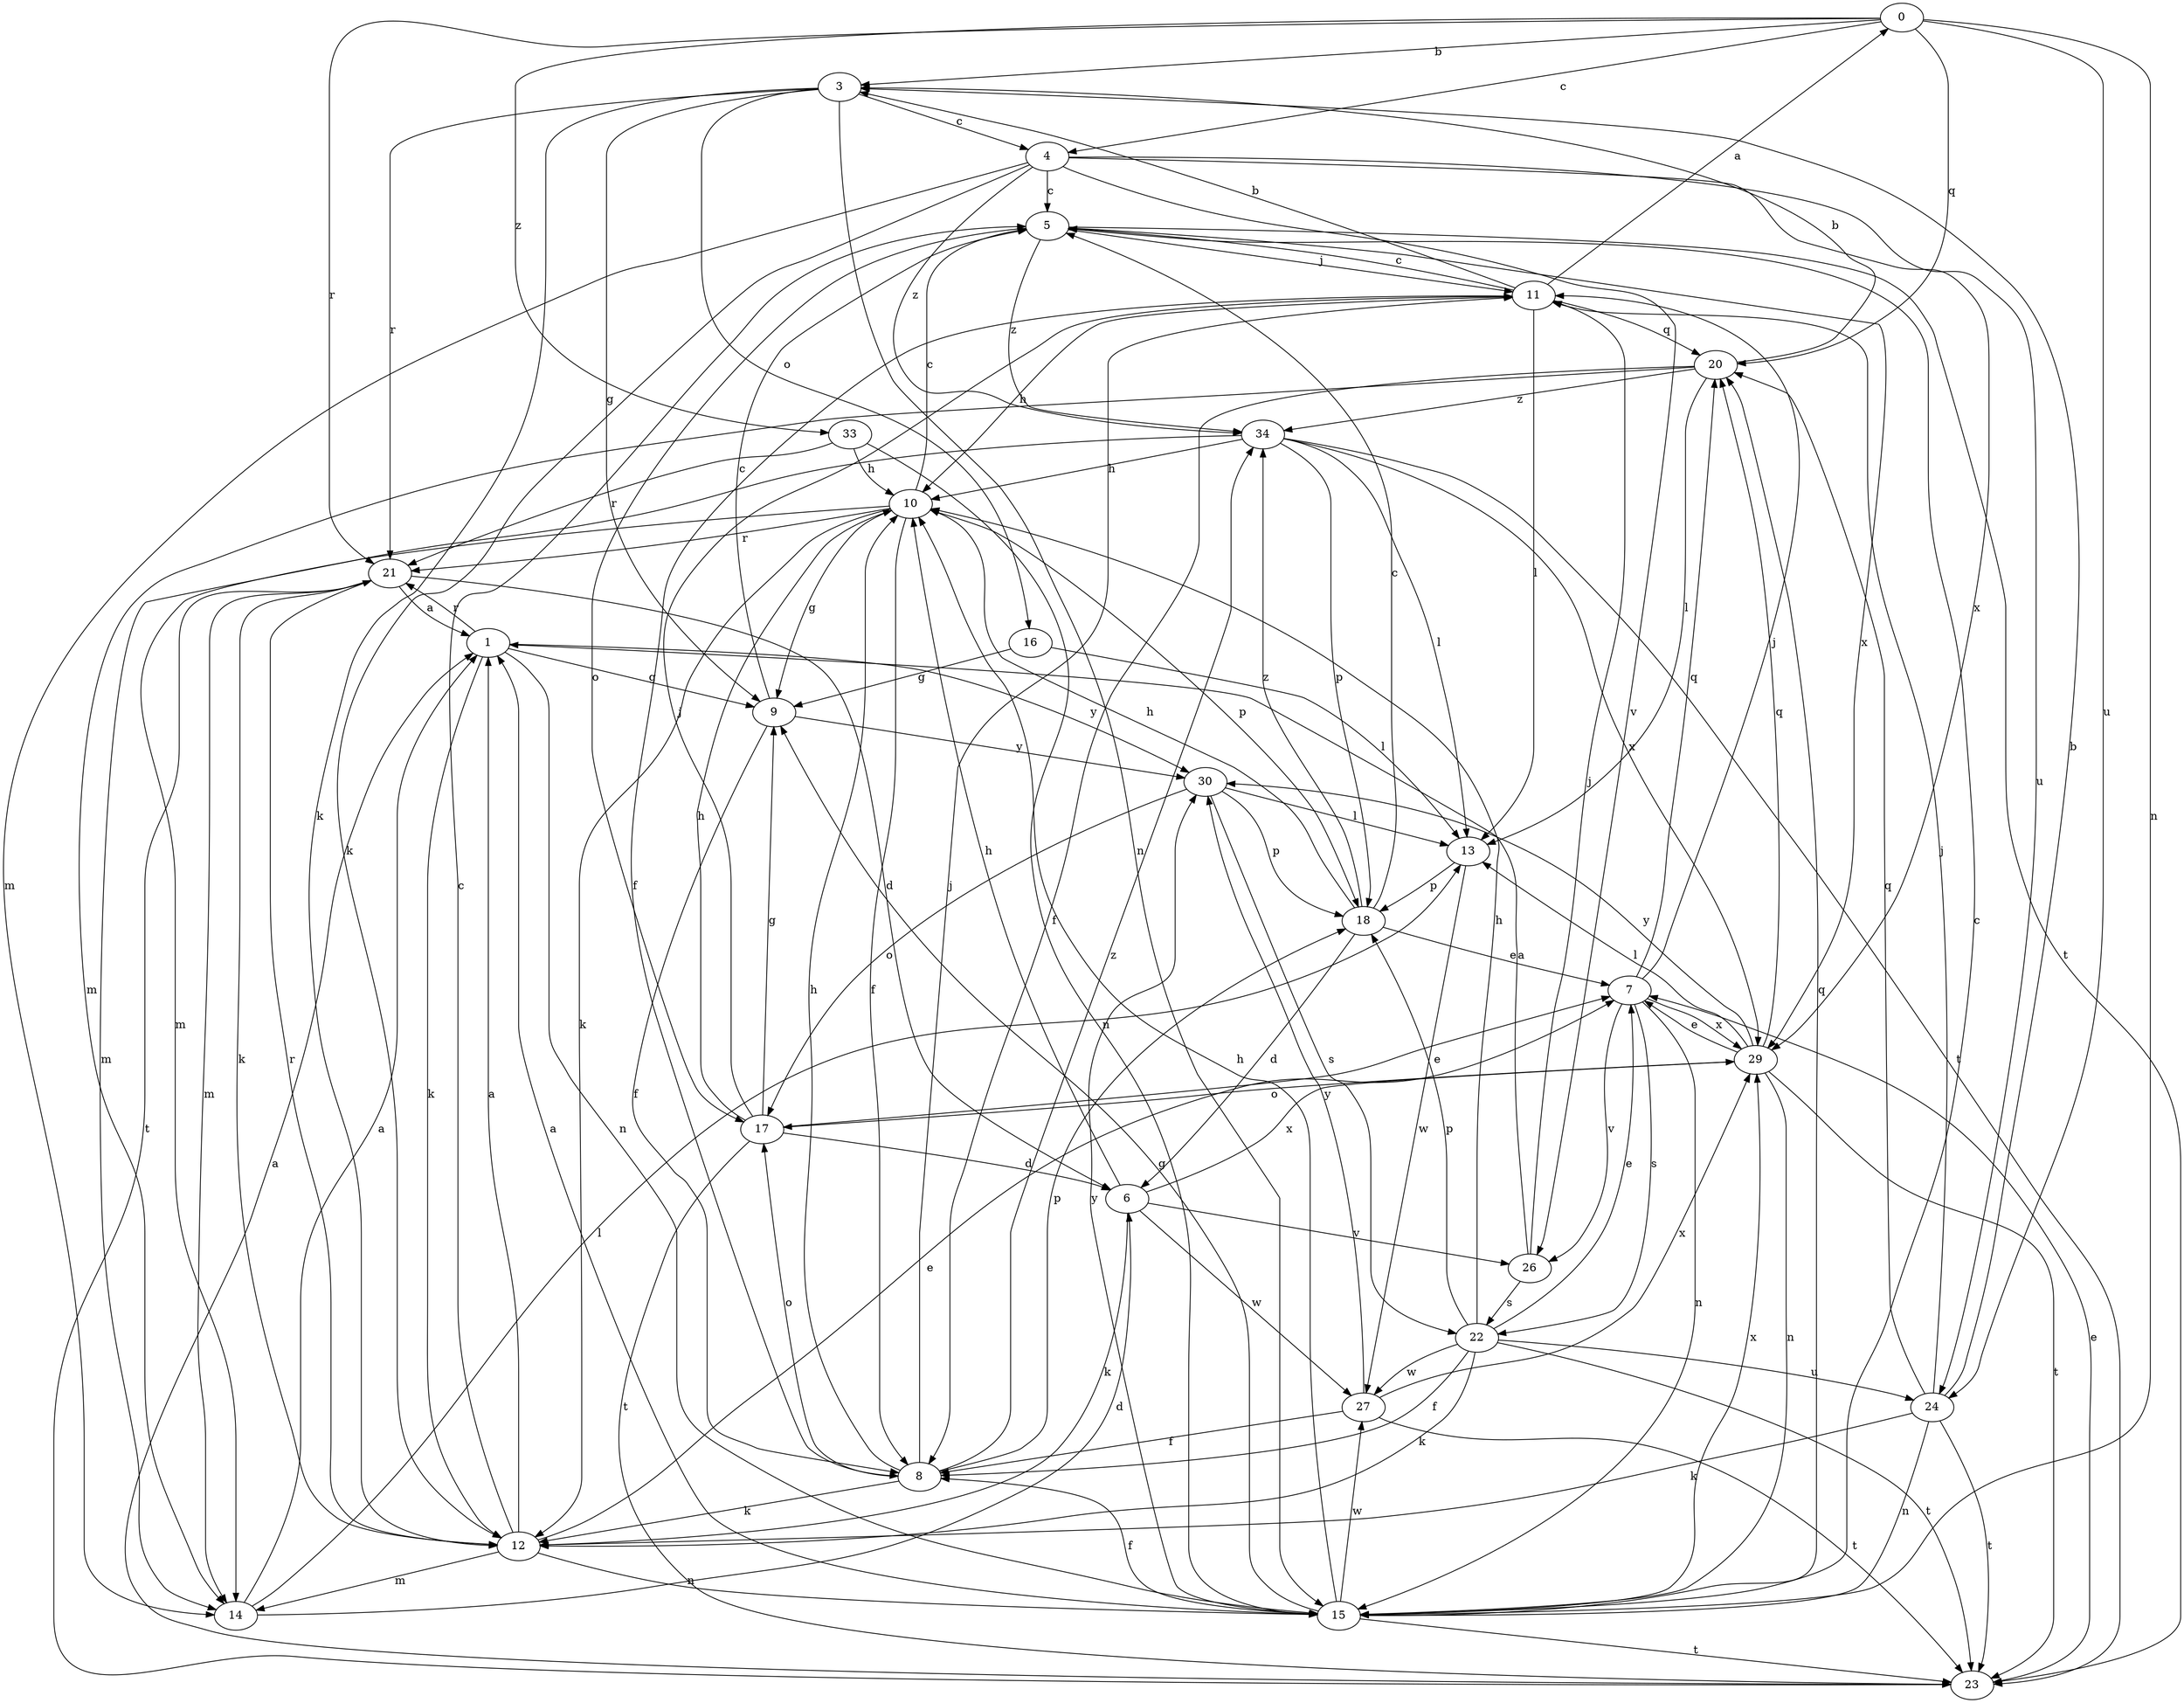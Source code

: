strict digraph  {
0;
1;
3;
4;
5;
6;
7;
8;
9;
10;
11;
12;
13;
14;
15;
16;
17;
18;
20;
21;
22;
23;
24;
26;
27;
29;
30;
33;
34;
0 -> 3  [label=b];
0 -> 4  [label=c];
0 -> 15  [label=n];
0 -> 20  [label=q];
0 -> 21  [label=r];
0 -> 24  [label=u];
0 -> 33  [label=z];
1 -> 9  [label=g];
1 -> 12  [label=k];
1 -> 15  [label=n];
1 -> 21  [label=r];
1 -> 30  [label=y];
3 -> 4  [label=c];
3 -> 9  [label=g];
3 -> 12  [label=k];
3 -> 15  [label=n];
3 -> 16  [label=o];
3 -> 21  [label=r];
4 -> 5  [label=c];
4 -> 12  [label=k];
4 -> 14  [label=m];
4 -> 24  [label=u];
4 -> 26  [label=v];
4 -> 29  [label=x];
4 -> 34  [label=z];
5 -> 11  [label=j];
5 -> 17  [label=o];
5 -> 23  [label=t];
5 -> 29  [label=x];
5 -> 34  [label=z];
6 -> 10  [label=h];
6 -> 12  [label=k];
6 -> 26  [label=v];
6 -> 27  [label=w];
6 -> 29  [label=x];
7 -> 11  [label=j];
7 -> 15  [label=n];
7 -> 20  [label=q];
7 -> 22  [label=s];
7 -> 26  [label=v];
7 -> 29  [label=x];
8 -> 10  [label=h];
8 -> 11  [label=j];
8 -> 12  [label=k];
8 -> 17  [label=o];
8 -> 18  [label=p];
8 -> 34  [label=z];
9 -> 5  [label=c];
9 -> 8  [label=f];
9 -> 30  [label=y];
10 -> 5  [label=c];
10 -> 8  [label=f];
10 -> 9  [label=g];
10 -> 12  [label=k];
10 -> 14  [label=m];
10 -> 18  [label=p];
10 -> 21  [label=r];
11 -> 0  [label=a];
11 -> 3  [label=b];
11 -> 5  [label=c];
11 -> 8  [label=f];
11 -> 10  [label=h];
11 -> 13  [label=l];
11 -> 20  [label=q];
12 -> 1  [label=a];
12 -> 5  [label=c];
12 -> 7  [label=e];
12 -> 14  [label=m];
12 -> 15  [label=n];
12 -> 21  [label=r];
13 -> 18  [label=p];
13 -> 27  [label=w];
14 -> 1  [label=a];
14 -> 6  [label=d];
14 -> 13  [label=l];
15 -> 1  [label=a];
15 -> 5  [label=c];
15 -> 8  [label=f];
15 -> 9  [label=g];
15 -> 10  [label=h];
15 -> 20  [label=q];
15 -> 23  [label=t];
15 -> 27  [label=w];
15 -> 29  [label=x];
15 -> 30  [label=y];
16 -> 9  [label=g];
16 -> 13  [label=l];
17 -> 6  [label=d];
17 -> 7  [label=e];
17 -> 9  [label=g];
17 -> 10  [label=h];
17 -> 11  [label=j];
17 -> 23  [label=t];
18 -> 5  [label=c];
18 -> 6  [label=d];
18 -> 7  [label=e];
18 -> 10  [label=h];
18 -> 34  [label=z];
20 -> 3  [label=b];
20 -> 8  [label=f];
20 -> 13  [label=l];
20 -> 14  [label=m];
20 -> 34  [label=z];
21 -> 1  [label=a];
21 -> 6  [label=d];
21 -> 12  [label=k];
21 -> 14  [label=m];
21 -> 23  [label=t];
22 -> 7  [label=e];
22 -> 8  [label=f];
22 -> 10  [label=h];
22 -> 12  [label=k];
22 -> 18  [label=p];
22 -> 23  [label=t];
22 -> 24  [label=u];
22 -> 27  [label=w];
23 -> 1  [label=a];
23 -> 7  [label=e];
24 -> 3  [label=b];
24 -> 11  [label=j];
24 -> 12  [label=k];
24 -> 15  [label=n];
24 -> 20  [label=q];
24 -> 23  [label=t];
26 -> 1  [label=a];
26 -> 11  [label=j];
26 -> 22  [label=s];
27 -> 8  [label=f];
27 -> 23  [label=t];
27 -> 29  [label=x];
27 -> 30  [label=y];
29 -> 7  [label=e];
29 -> 13  [label=l];
29 -> 15  [label=n];
29 -> 17  [label=o];
29 -> 20  [label=q];
29 -> 23  [label=t];
29 -> 30  [label=y];
30 -> 13  [label=l];
30 -> 17  [label=o];
30 -> 18  [label=p];
30 -> 22  [label=s];
33 -> 10  [label=h];
33 -> 15  [label=n];
33 -> 21  [label=r];
34 -> 10  [label=h];
34 -> 13  [label=l];
34 -> 14  [label=m];
34 -> 18  [label=p];
34 -> 23  [label=t];
34 -> 29  [label=x];
}
